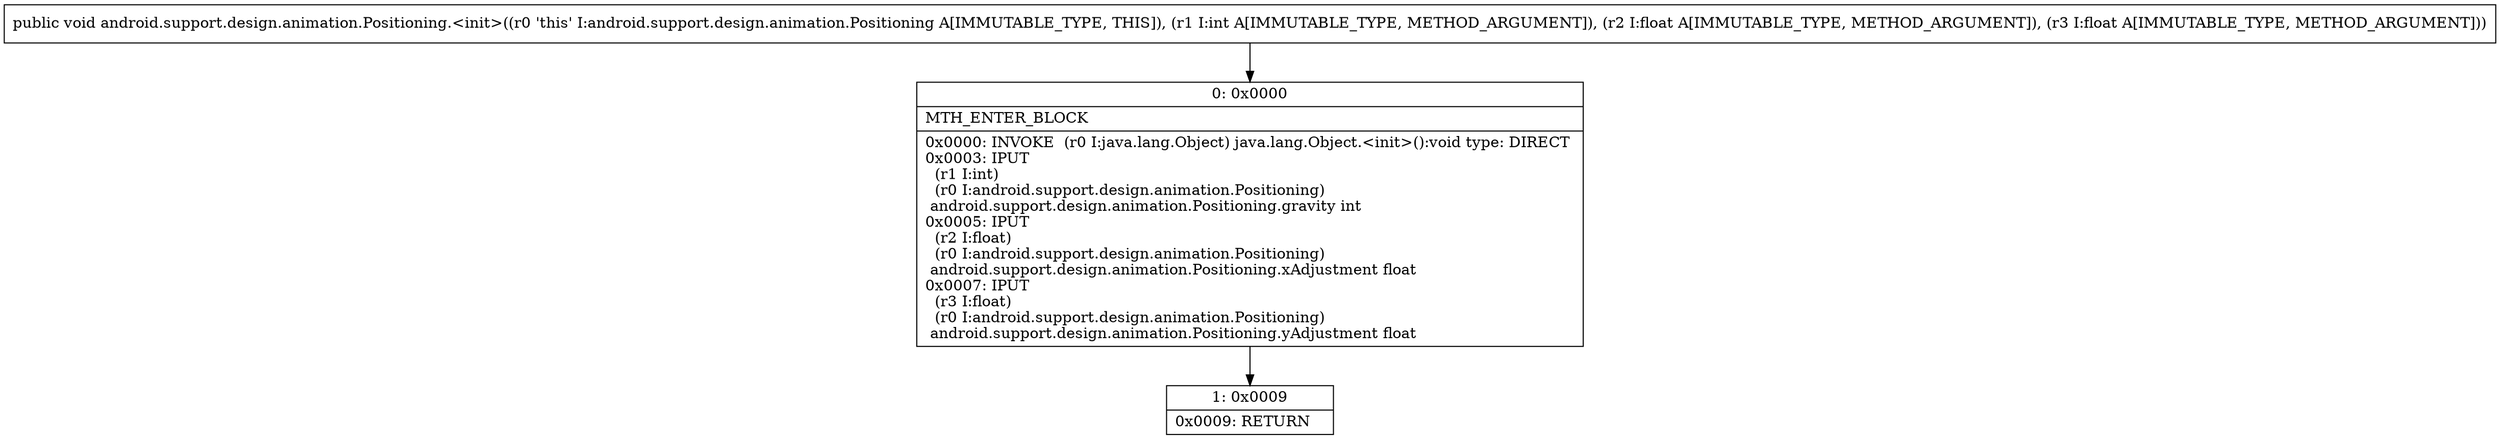 digraph "CFG forandroid.support.design.animation.Positioning.\<init\>(IFF)V" {
Node_0 [shape=record,label="{0\:\ 0x0000|MTH_ENTER_BLOCK\l|0x0000: INVOKE  (r0 I:java.lang.Object) java.lang.Object.\<init\>():void type: DIRECT \l0x0003: IPUT  \l  (r1 I:int)\l  (r0 I:android.support.design.animation.Positioning)\l android.support.design.animation.Positioning.gravity int \l0x0005: IPUT  \l  (r2 I:float)\l  (r0 I:android.support.design.animation.Positioning)\l android.support.design.animation.Positioning.xAdjustment float \l0x0007: IPUT  \l  (r3 I:float)\l  (r0 I:android.support.design.animation.Positioning)\l android.support.design.animation.Positioning.yAdjustment float \l}"];
Node_1 [shape=record,label="{1\:\ 0x0009|0x0009: RETURN   \l}"];
MethodNode[shape=record,label="{public void android.support.design.animation.Positioning.\<init\>((r0 'this' I:android.support.design.animation.Positioning A[IMMUTABLE_TYPE, THIS]), (r1 I:int A[IMMUTABLE_TYPE, METHOD_ARGUMENT]), (r2 I:float A[IMMUTABLE_TYPE, METHOD_ARGUMENT]), (r3 I:float A[IMMUTABLE_TYPE, METHOD_ARGUMENT])) }"];
MethodNode -> Node_0;
Node_0 -> Node_1;
}

